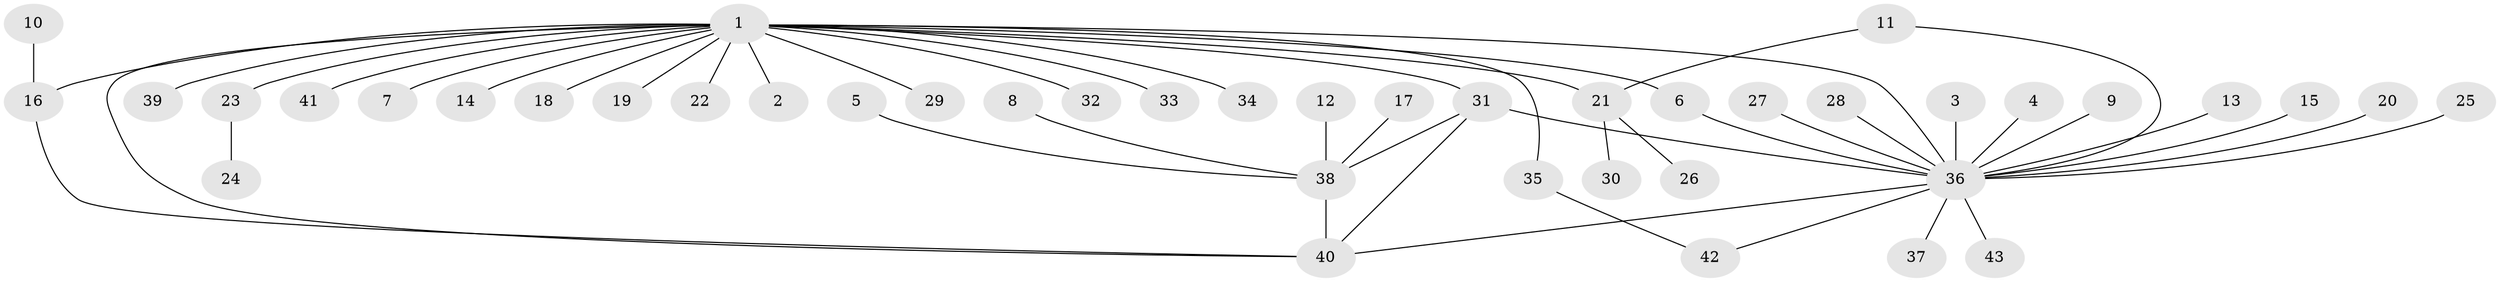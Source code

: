 // original degree distribution, {2: 0.2441860465116279, 23: 0.011627906976744186, 4: 0.046511627906976744, 8: 0.011627906976744186, 5: 0.03488372093023256, 3: 0.08139534883720931, 1: 0.5581395348837209, 17: 0.011627906976744186}
// Generated by graph-tools (version 1.1) at 2025/26/03/09/25 03:26:04]
// undirected, 43 vertices, 50 edges
graph export_dot {
graph [start="1"]
  node [color=gray90,style=filled];
  1;
  2;
  3;
  4;
  5;
  6;
  7;
  8;
  9;
  10;
  11;
  12;
  13;
  14;
  15;
  16;
  17;
  18;
  19;
  20;
  21;
  22;
  23;
  24;
  25;
  26;
  27;
  28;
  29;
  30;
  31;
  32;
  33;
  34;
  35;
  36;
  37;
  38;
  39;
  40;
  41;
  42;
  43;
  1 -- 2 [weight=1.0];
  1 -- 6 [weight=1.0];
  1 -- 7 [weight=1.0];
  1 -- 14 [weight=1.0];
  1 -- 16 [weight=1.0];
  1 -- 18 [weight=1.0];
  1 -- 19 [weight=1.0];
  1 -- 21 [weight=1.0];
  1 -- 22 [weight=1.0];
  1 -- 23 [weight=1.0];
  1 -- 29 [weight=1.0];
  1 -- 31 [weight=2.0];
  1 -- 32 [weight=1.0];
  1 -- 33 [weight=1.0];
  1 -- 34 [weight=1.0];
  1 -- 35 [weight=1.0];
  1 -- 36 [weight=1.0];
  1 -- 39 [weight=1.0];
  1 -- 40 [weight=1.0];
  1 -- 41 [weight=2.0];
  3 -- 36 [weight=1.0];
  4 -- 36 [weight=1.0];
  5 -- 38 [weight=1.0];
  6 -- 36 [weight=1.0];
  8 -- 38 [weight=1.0];
  9 -- 36 [weight=1.0];
  10 -- 16 [weight=1.0];
  11 -- 21 [weight=1.0];
  11 -- 36 [weight=1.0];
  12 -- 38 [weight=1.0];
  13 -- 36 [weight=1.0];
  15 -- 36 [weight=1.0];
  16 -- 40 [weight=1.0];
  17 -- 38 [weight=1.0];
  20 -- 36 [weight=1.0];
  21 -- 26 [weight=1.0];
  21 -- 30 [weight=1.0];
  23 -- 24 [weight=1.0];
  25 -- 36 [weight=1.0];
  27 -- 36 [weight=1.0];
  28 -- 36 [weight=1.0];
  31 -- 36 [weight=1.0];
  31 -- 38 [weight=1.0];
  31 -- 40 [weight=1.0];
  35 -- 42 [weight=1.0];
  36 -- 37 [weight=1.0];
  36 -- 40 [weight=1.0];
  36 -- 42 [weight=1.0];
  36 -- 43 [weight=1.0];
  38 -- 40 [weight=1.0];
}
